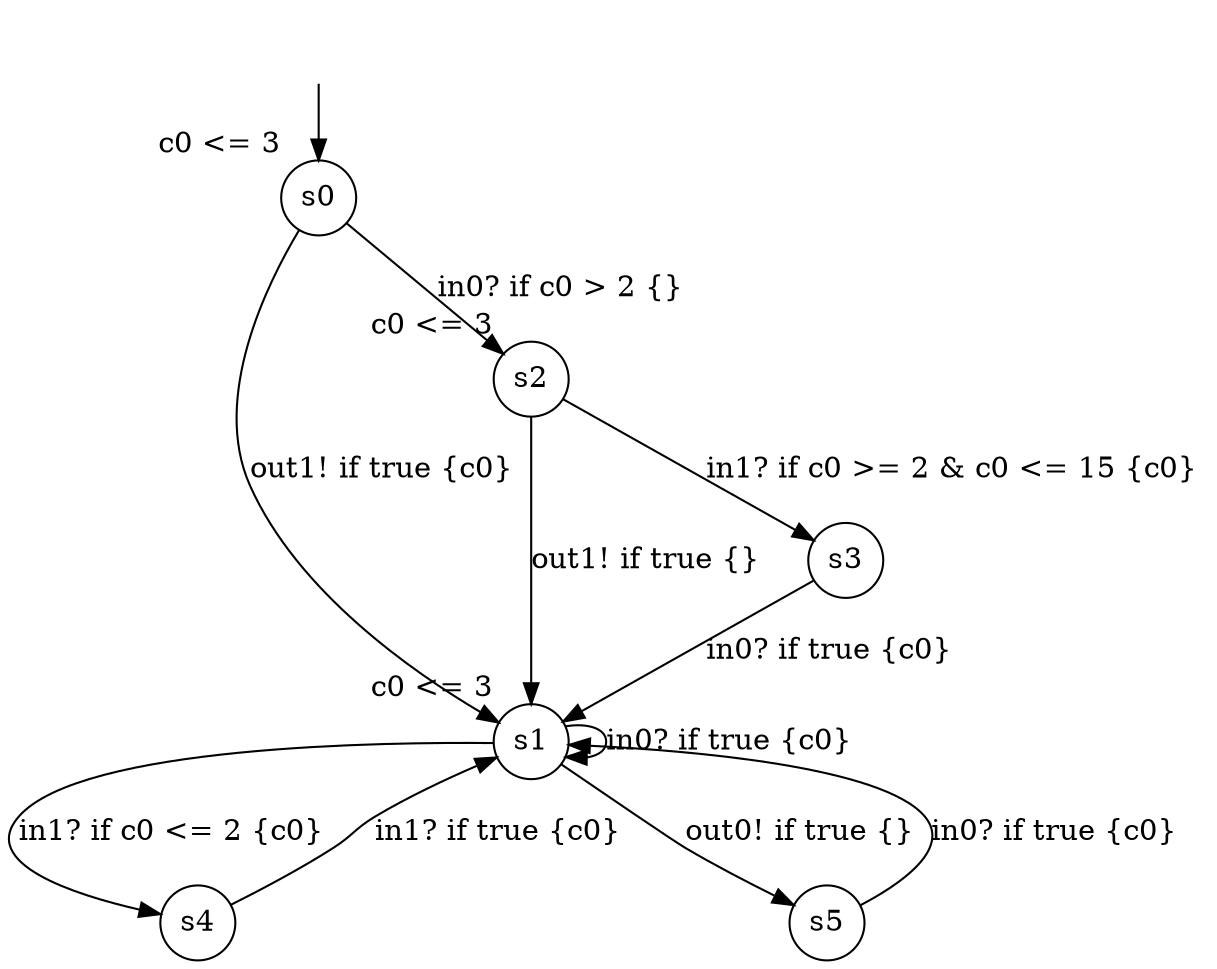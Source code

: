 digraph g {
__start0 [label="" shape="none"];
s0 [shape="circle" margin=0 label="s0", xlabel="c0 <= 3"];
s1 [shape="circle" margin=0 label="s1", xlabel="c0 <= 3"];
s2 [shape="circle" margin=0 label="s2", xlabel="c0 <= 3"];
s3 [shape="circle" margin=0 label="s3"];
s4 [shape="circle" margin=0 label="s4"];
s5 [shape="circle" margin=0 label="s5"];
s0 -> s1 [label="out1! if true {c0} "];
s0 -> s2 [label="in0? if c0 > 2 {} "];
s1 -> s1 [label="in0? if true {c0} "];
s1 -> s4 [label="in1? if c0 <= 2 {c0} "];
s1 -> s5 [label="out0! if true {} "];
s2 -> s1 [label="out1! if true {} "];
s2 -> s3 [label="in1? if c0 >= 2 & c0 <= 15 {c0} "];
s3 -> s1 [label="in0? if true {c0} "];
s4 -> s1 [label="in1? if true {c0} "];
s5 -> s1 [label="in0? if true {c0} "];
__start0 -> s0;
}
